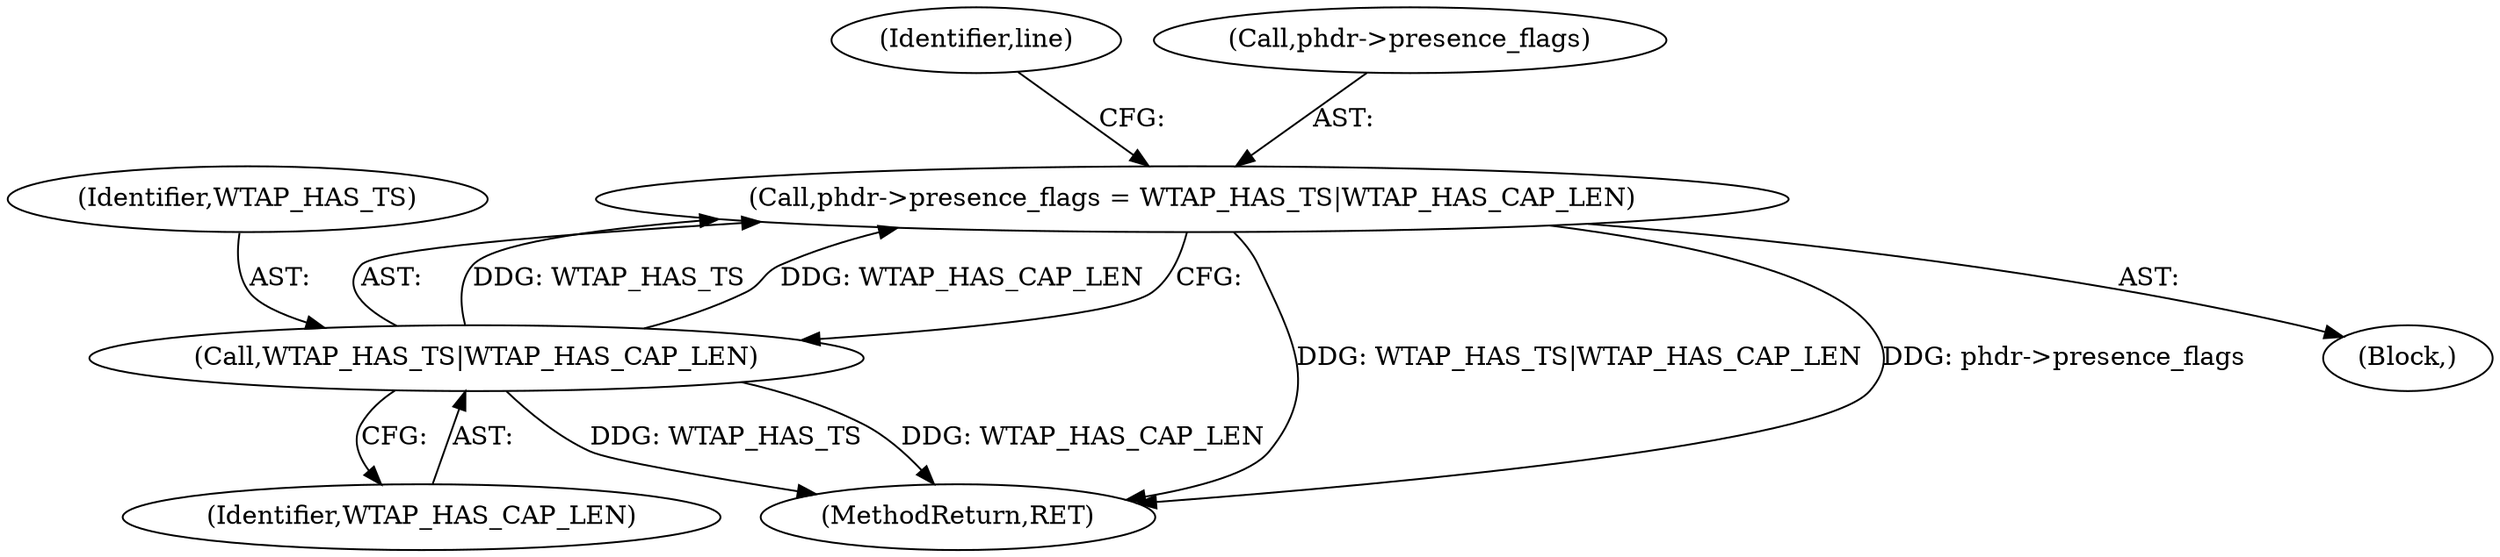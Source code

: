 digraph "0_wireshark_11edc83b98a61e890d7bb01855389d40e984ea82@pointer" {
"1000144" [label="(Call,phdr->presence_flags = WTAP_HAS_TS|WTAP_HAS_CAP_LEN)"];
"1000148" [label="(Call,WTAP_HAS_TS|WTAP_HAS_CAP_LEN)"];
"1000144" [label="(Call,phdr->presence_flags = WTAP_HAS_TS|WTAP_HAS_CAP_LEN)"];
"1000406" [label="(MethodReturn,RET)"];
"1000149" [label="(Identifier,WTAP_HAS_TS)"];
"1000150" [label="(Identifier,WTAP_HAS_CAP_LEN)"];
"1000119" [label="(Block,)"];
"1000148" [label="(Call,WTAP_HAS_TS|WTAP_HAS_CAP_LEN)"];
"1000154" [label="(Identifier,line)"];
"1000145" [label="(Call,phdr->presence_flags)"];
"1000144" -> "1000119"  [label="AST: "];
"1000144" -> "1000148"  [label="CFG: "];
"1000145" -> "1000144"  [label="AST: "];
"1000148" -> "1000144"  [label="AST: "];
"1000154" -> "1000144"  [label="CFG: "];
"1000144" -> "1000406"  [label="DDG: WTAP_HAS_TS|WTAP_HAS_CAP_LEN"];
"1000144" -> "1000406"  [label="DDG: phdr->presence_flags"];
"1000148" -> "1000144"  [label="DDG: WTAP_HAS_TS"];
"1000148" -> "1000144"  [label="DDG: WTAP_HAS_CAP_LEN"];
"1000148" -> "1000150"  [label="CFG: "];
"1000149" -> "1000148"  [label="AST: "];
"1000150" -> "1000148"  [label="AST: "];
"1000148" -> "1000406"  [label="DDG: WTAP_HAS_TS"];
"1000148" -> "1000406"  [label="DDG: WTAP_HAS_CAP_LEN"];
}
